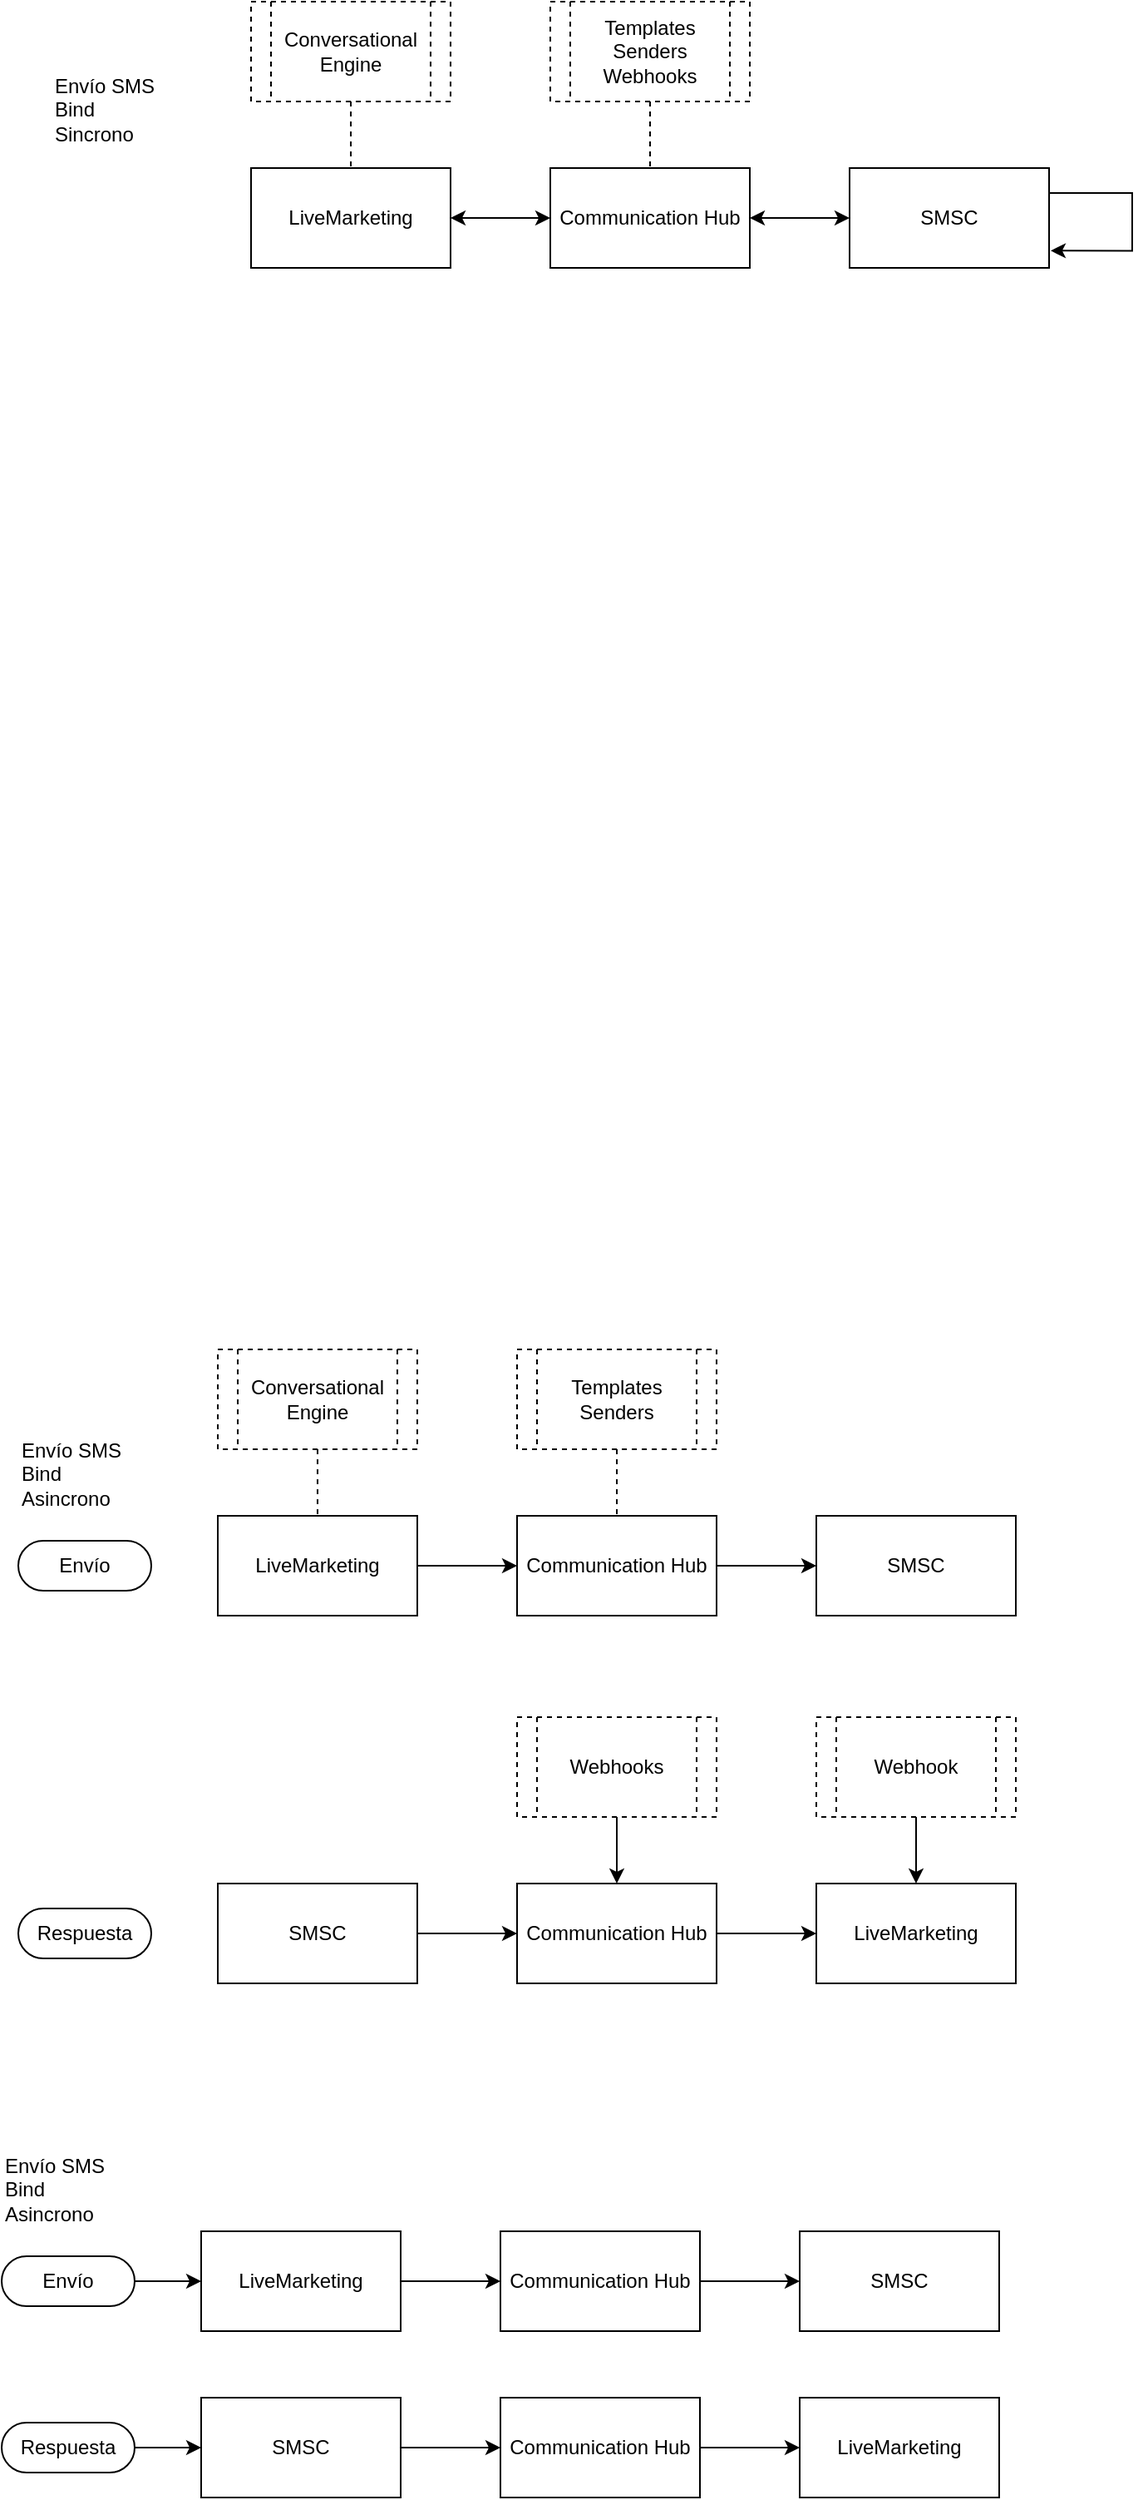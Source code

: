 <mxfile version="24.7.6">
  <diagram name="Página-1" id="Sy0p1ujfxlkSQ5I2N9-o">
    <mxGraphModel dx="1105" dy="594" grid="1" gridSize="10" guides="1" tooltips="1" connect="1" arrows="1" fold="1" page="1" pageScale="1" pageWidth="1169" pageHeight="827" math="0" shadow="0">
      <root>
        <mxCell id="0" />
        <mxCell id="1" parent="0" />
        <mxCell id="mYkssnVN8zuhKRkWFqy8-19" value="" style="edgeStyle=orthogonalEdgeStyle;rounded=0;orthogonalLoop=1;jettySize=auto;html=1;startArrow=classic;startFill=1;" parent="1" source="mYkssnVN8zuhKRkWFqy8-14" target="mYkssnVN8zuhKRkWFqy8-15" edge="1">
          <mxGeometry relative="1" as="geometry" />
        </mxCell>
        <mxCell id="mYkssnVN8zuhKRkWFqy8-14" value="LiveMarketing" style="rounded=0;whiteSpace=wrap;html=1;" parent="1" vertex="1">
          <mxGeometry x="230" y="150" width="120" height="60" as="geometry" />
        </mxCell>
        <mxCell id="mYkssnVN8zuhKRkWFqy8-21" value="" style="edgeStyle=orthogonalEdgeStyle;rounded=0;orthogonalLoop=1;jettySize=auto;html=1;startArrow=classic;startFill=1;" parent="1" source="mYkssnVN8zuhKRkWFqy8-15" target="mYkssnVN8zuhKRkWFqy8-20" edge="1">
          <mxGeometry relative="1" as="geometry" />
        </mxCell>
        <mxCell id="mYkssnVN8zuhKRkWFqy8-15" value="Communication Hub" style="whiteSpace=wrap;html=1;rounded=0;" parent="1" vertex="1">
          <mxGeometry x="410" y="150" width="120" height="60" as="geometry" />
        </mxCell>
        <mxCell id="mYkssnVN8zuhKRkWFqy8-72" style="edgeStyle=orthogonalEdgeStyle;rounded=0;orthogonalLoop=1;jettySize=auto;html=1;exitX=1;exitY=0.25;exitDx=0;exitDy=0;entryX=1.008;entryY=0.828;entryDx=0;entryDy=0;entryPerimeter=0;" parent="1" source="mYkssnVN8zuhKRkWFqy8-20" target="mYkssnVN8zuhKRkWFqy8-20" edge="1">
          <mxGeometry relative="1" as="geometry">
            <mxPoint x="720" y="200" as="targetPoint" />
            <Array as="points">
              <mxPoint x="760" y="165" />
              <mxPoint x="760" y="200" />
            </Array>
          </mxGeometry>
        </mxCell>
        <mxCell id="mYkssnVN8zuhKRkWFqy8-20" value="SMSC" style="whiteSpace=wrap;html=1;rounded=0;" parent="1" vertex="1">
          <mxGeometry x="590" y="150" width="120" height="60" as="geometry" />
        </mxCell>
        <mxCell id="mYkssnVN8zuhKRkWFqy8-22" value="&lt;div&gt;Envío SMS&amp;nbsp;&lt;/div&gt;Bind&lt;div&gt;Sincrono&lt;/div&gt;" style="text;html=1;align=left;verticalAlign=middle;whiteSpace=wrap;rounded=0;" parent="1" vertex="1">
          <mxGeometry x="110" y="90" width="120" height="50" as="geometry" />
        </mxCell>
        <mxCell id="mYkssnVN8zuhKRkWFqy8-24" value="Envío" style="html=1;dashed=0;whiteSpace=wrap;shape=mxgraph.dfd.start" parent="1" vertex="1">
          <mxGeometry x="90" y="975" width="80" height="30" as="geometry" />
        </mxCell>
        <mxCell id="mYkssnVN8zuhKRkWFqy8-25" value="" style="edgeStyle=orthogonalEdgeStyle;rounded=0;orthogonalLoop=1;jettySize=auto;html=1;" parent="1" source="mYkssnVN8zuhKRkWFqy8-26" target="mYkssnVN8zuhKRkWFqy8-28" edge="1">
          <mxGeometry relative="1" as="geometry" />
        </mxCell>
        <mxCell id="mYkssnVN8zuhKRkWFqy8-26" value="LiveMarketing" style="rounded=0;whiteSpace=wrap;html=1;" parent="1" vertex="1">
          <mxGeometry x="210" y="960" width="120" height="60" as="geometry" />
        </mxCell>
        <mxCell id="mYkssnVN8zuhKRkWFqy8-27" value="" style="edgeStyle=orthogonalEdgeStyle;rounded=0;orthogonalLoop=1;jettySize=auto;html=1;startArrow=none;startFill=0;" parent="1" source="mYkssnVN8zuhKRkWFqy8-28" target="mYkssnVN8zuhKRkWFqy8-29" edge="1">
          <mxGeometry relative="1" as="geometry" />
        </mxCell>
        <mxCell id="mYkssnVN8zuhKRkWFqy8-28" value="Communication Hub" style="whiteSpace=wrap;html=1;rounded=0;" parent="1" vertex="1">
          <mxGeometry x="390" y="960" width="120" height="60" as="geometry" />
        </mxCell>
        <mxCell id="mYkssnVN8zuhKRkWFqy8-29" value="SMSC" style="whiteSpace=wrap;html=1;rounded=0;" parent="1" vertex="1">
          <mxGeometry x="570" y="960" width="120" height="60" as="geometry" />
        </mxCell>
        <mxCell id="mYkssnVN8zuhKRkWFqy8-30" value="&lt;div&gt;&lt;div&gt;Envío SMS&amp;nbsp;&lt;/div&gt;Bind&lt;div&gt;Asincrono&lt;/div&gt;&lt;/div&gt;" style="text;html=1;align=left;verticalAlign=middle;whiteSpace=wrap;rounded=0;" parent="1" vertex="1">
          <mxGeometry x="90" y="920" width="170" height="30" as="geometry" />
        </mxCell>
        <mxCell id="mYkssnVN8zuhKRkWFqy8-39" value="Respuesta" style="html=1;dashed=0;whiteSpace=wrap;shape=mxgraph.dfd.start" parent="1" vertex="1">
          <mxGeometry x="90" y="1196" width="80" height="30" as="geometry" />
        </mxCell>
        <mxCell id="mYkssnVN8zuhKRkWFqy8-40" value="" style="edgeStyle=orthogonalEdgeStyle;rounded=0;orthogonalLoop=1;jettySize=auto;html=1;" parent="1" source="mYkssnVN8zuhKRkWFqy8-41" target="mYkssnVN8zuhKRkWFqy8-43" edge="1">
          <mxGeometry relative="1" as="geometry" />
        </mxCell>
        <mxCell id="mYkssnVN8zuhKRkWFqy8-41" value="SMSC" style="rounded=0;whiteSpace=wrap;html=1;" parent="1" vertex="1">
          <mxGeometry x="210" y="1181" width="120" height="60" as="geometry" />
        </mxCell>
        <mxCell id="mYkssnVN8zuhKRkWFqy8-42" value="" style="edgeStyle=orthogonalEdgeStyle;rounded=0;orthogonalLoop=1;jettySize=auto;html=1;startArrow=none;startFill=0;" parent="1" source="mYkssnVN8zuhKRkWFqy8-43" target="mYkssnVN8zuhKRkWFqy8-44" edge="1">
          <mxGeometry relative="1" as="geometry" />
        </mxCell>
        <mxCell id="mYkssnVN8zuhKRkWFqy8-43" value="Communication Hub" style="whiteSpace=wrap;html=1;rounded=0;" parent="1" vertex="1">
          <mxGeometry x="390" y="1181" width="120" height="60" as="geometry" />
        </mxCell>
        <mxCell id="mYkssnVN8zuhKRkWFqy8-44" value="LiveMarketing" style="whiteSpace=wrap;html=1;rounded=0;" parent="1" vertex="1">
          <mxGeometry x="570" y="1181" width="120" height="60" as="geometry" />
        </mxCell>
        <mxCell id="mYkssnVN8zuhKRkWFqy8-45" value="" style="edgeStyle=orthogonalEdgeStyle;rounded=0;orthogonalLoop=1;jettySize=auto;html=1;" parent="1" source="mYkssnVN8zuhKRkWFqy8-46" target="mYkssnVN8zuhKRkWFqy8-48" edge="1">
          <mxGeometry relative="1" as="geometry" />
        </mxCell>
        <mxCell id="mYkssnVN8zuhKRkWFqy8-46" value="Envío" style="html=1;dashed=0;whiteSpace=wrap;shape=mxgraph.dfd.start" parent="1" vertex="1">
          <mxGeometry x="80" y="1405" width="80" height="30" as="geometry" />
        </mxCell>
        <mxCell id="mYkssnVN8zuhKRkWFqy8-47" value="" style="edgeStyle=orthogonalEdgeStyle;rounded=0;orthogonalLoop=1;jettySize=auto;html=1;" parent="1" source="mYkssnVN8zuhKRkWFqy8-48" target="mYkssnVN8zuhKRkWFqy8-50" edge="1">
          <mxGeometry relative="1" as="geometry" />
        </mxCell>
        <mxCell id="mYkssnVN8zuhKRkWFqy8-48" value="LiveMarketing" style="rounded=0;whiteSpace=wrap;html=1;" parent="1" vertex="1">
          <mxGeometry x="200" y="1390" width="120" height="60" as="geometry" />
        </mxCell>
        <mxCell id="mYkssnVN8zuhKRkWFqy8-49" value="" style="edgeStyle=orthogonalEdgeStyle;rounded=0;orthogonalLoop=1;jettySize=auto;html=1;startArrow=none;startFill=0;" parent="1" source="mYkssnVN8zuhKRkWFqy8-50" target="mYkssnVN8zuhKRkWFqy8-51" edge="1">
          <mxGeometry relative="1" as="geometry" />
        </mxCell>
        <mxCell id="mYkssnVN8zuhKRkWFqy8-50" value="Communication Hub" style="whiteSpace=wrap;html=1;rounded=0;" parent="1" vertex="1">
          <mxGeometry x="380" y="1390" width="120" height="60" as="geometry" />
        </mxCell>
        <mxCell id="mYkssnVN8zuhKRkWFqy8-51" value="SMSC" style="whiteSpace=wrap;html=1;rounded=0;" parent="1" vertex="1">
          <mxGeometry x="560" y="1390" width="120" height="60" as="geometry" />
        </mxCell>
        <mxCell id="mYkssnVN8zuhKRkWFqy8-52" value="&lt;div&gt;&lt;div&gt;Envío SMS&amp;nbsp;&lt;/div&gt;Bind&lt;div&gt;Asincrono&lt;/div&gt;&lt;/div&gt;" style="text;html=1;align=left;verticalAlign=middle;whiteSpace=wrap;rounded=0;" parent="1" vertex="1">
          <mxGeometry x="80" y="1350" width="170" height="30" as="geometry" />
        </mxCell>
        <mxCell id="mYkssnVN8zuhKRkWFqy8-53" value="" style="edgeStyle=orthogonalEdgeStyle;rounded=0;orthogonalLoop=1;jettySize=auto;html=1;" parent="1" source="mYkssnVN8zuhKRkWFqy8-54" target="mYkssnVN8zuhKRkWFqy8-56" edge="1">
          <mxGeometry relative="1" as="geometry" />
        </mxCell>
        <mxCell id="mYkssnVN8zuhKRkWFqy8-54" value="Respuesta" style="html=1;dashed=0;whiteSpace=wrap;shape=mxgraph.dfd.start" parent="1" vertex="1">
          <mxGeometry x="80" y="1505" width="80" height="30" as="geometry" />
        </mxCell>
        <mxCell id="mYkssnVN8zuhKRkWFqy8-55" value="" style="edgeStyle=orthogonalEdgeStyle;rounded=0;orthogonalLoop=1;jettySize=auto;html=1;" parent="1" source="mYkssnVN8zuhKRkWFqy8-56" target="mYkssnVN8zuhKRkWFqy8-58" edge="1">
          <mxGeometry relative="1" as="geometry" />
        </mxCell>
        <mxCell id="mYkssnVN8zuhKRkWFqy8-56" value="SMSC" style="rounded=0;whiteSpace=wrap;html=1;" parent="1" vertex="1">
          <mxGeometry x="200" y="1490" width="120" height="60" as="geometry" />
        </mxCell>
        <mxCell id="mYkssnVN8zuhKRkWFqy8-57" value="" style="edgeStyle=orthogonalEdgeStyle;rounded=0;orthogonalLoop=1;jettySize=auto;html=1;startArrow=none;startFill=0;" parent="1" source="mYkssnVN8zuhKRkWFqy8-58" target="mYkssnVN8zuhKRkWFqy8-59" edge="1">
          <mxGeometry relative="1" as="geometry" />
        </mxCell>
        <mxCell id="mYkssnVN8zuhKRkWFqy8-58" value="Communication Hub" style="whiteSpace=wrap;html=1;rounded=0;" parent="1" vertex="1">
          <mxGeometry x="380" y="1490" width="120" height="60" as="geometry" />
        </mxCell>
        <mxCell id="mYkssnVN8zuhKRkWFqy8-59" value="LiveMarketing" style="whiteSpace=wrap;html=1;rounded=0;" parent="1" vertex="1">
          <mxGeometry x="560" y="1490" width="120" height="60" as="geometry" />
        </mxCell>
        <mxCell id="mYkssnVN8zuhKRkWFqy8-61" value="" style="edgeStyle=orthogonalEdgeStyle;rounded=0;orthogonalLoop=1;jettySize=auto;html=1;endArrow=none;endFill=0;dashed=1;" parent="1" source="mYkssnVN8zuhKRkWFqy8-60" target="mYkssnVN8zuhKRkWFqy8-15" edge="1">
          <mxGeometry relative="1" as="geometry" />
        </mxCell>
        <mxCell id="mYkssnVN8zuhKRkWFqy8-60" value="Templates&lt;div&gt;Senders&lt;/div&gt;&lt;div&gt;Webhooks&lt;/div&gt;" style="shape=process;whiteSpace=wrap;html=1;backgroundOutline=1;dashed=1;" parent="1" vertex="1">
          <mxGeometry x="410" y="50" width="120" height="60" as="geometry" />
        </mxCell>
        <mxCell id="mYkssnVN8zuhKRkWFqy8-63" value="" style="edgeStyle=orthogonalEdgeStyle;rounded=0;orthogonalLoop=1;jettySize=auto;html=1;dashed=1;endArrow=none;endFill=0;" parent="1" source="mYkssnVN8zuhKRkWFqy8-62" target="mYkssnVN8zuhKRkWFqy8-14" edge="1">
          <mxGeometry relative="1" as="geometry" />
        </mxCell>
        <mxCell id="mYkssnVN8zuhKRkWFqy8-62" value="Conversational Engine" style="shape=process;whiteSpace=wrap;html=1;backgroundOutline=1;dashed=1;" parent="1" vertex="1">
          <mxGeometry x="230" y="50" width="120" height="60" as="geometry" />
        </mxCell>
        <mxCell id="mYkssnVN8zuhKRkWFqy8-67" value="" style="edgeStyle=orthogonalEdgeStyle;rounded=0;orthogonalLoop=1;jettySize=auto;html=1;dashed=1;endArrow=none;endFill=0;" parent="1" source="mYkssnVN8zuhKRkWFqy8-64" target="mYkssnVN8zuhKRkWFqy8-28" edge="1">
          <mxGeometry relative="1" as="geometry" />
        </mxCell>
        <mxCell id="mYkssnVN8zuhKRkWFqy8-64" value="Templates&lt;div&gt;Senders&lt;/div&gt;" style="shape=process;whiteSpace=wrap;html=1;backgroundOutline=1;dashed=1;" parent="1" vertex="1">
          <mxGeometry x="390" y="860" width="120" height="60" as="geometry" />
        </mxCell>
        <mxCell id="mYkssnVN8zuhKRkWFqy8-66" value="" style="edgeStyle=orthogonalEdgeStyle;rounded=0;orthogonalLoop=1;jettySize=auto;html=1;endArrow=none;endFill=0;dashed=1;" parent="1" source="mYkssnVN8zuhKRkWFqy8-65" target="mYkssnVN8zuhKRkWFqy8-26" edge="1">
          <mxGeometry relative="1" as="geometry" />
        </mxCell>
        <mxCell id="mYkssnVN8zuhKRkWFqy8-65" value="Conversational Engine" style="shape=process;whiteSpace=wrap;html=1;backgroundOutline=1;dashed=1;" parent="1" vertex="1">
          <mxGeometry x="210" y="860" width="120" height="60" as="geometry" />
        </mxCell>
        <mxCell id="mYkssnVN8zuhKRkWFqy8-70" value="" style="edgeStyle=orthogonalEdgeStyle;rounded=0;orthogonalLoop=1;jettySize=auto;html=1;" parent="1" source="mYkssnVN8zuhKRkWFqy8-68" target="mYkssnVN8zuhKRkWFqy8-43" edge="1">
          <mxGeometry relative="1" as="geometry" />
        </mxCell>
        <mxCell id="mYkssnVN8zuhKRkWFqy8-68" value="&lt;div&gt;Webhooks&lt;/div&gt;" style="shape=process;whiteSpace=wrap;html=1;backgroundOutline=1;dashed=1;" parent="1" vertex="1">
          <mxGeometry x="390" y="1081" width="120" height="60" as="geometry" />
        </mxCell>
        <mxCell id="mYkssnVN8zuhKRkWFqy8-71" value="" style="edgeStyle=orthogonalEdgeStyle;rounded=0;orthogonalLoop=1;jettySize=auto;html=1;" parent="1" source="mYkssnVN8zuhKRkWFqy8-69" target="mYkssnVN8zuhKRkWFqy8-44" edge="1">
          <mxGeometry relative="1" as="geometry" />
        </mxCell>
        <mxCell id="mYkssnVN8zuhKRkWFqy8-69" value="Webhook" style="shape=process;whiteSpace=wrap;html=1;backgroundOutline=1;dashed=1;" parent="1" vertex="1">
          <mxGeometry x="570" y="1081" width="120" height="60" as="geometry" />
        </mxCell>
      </root>
    </mxGraphModel>
  </diagram>
</mxfile>
